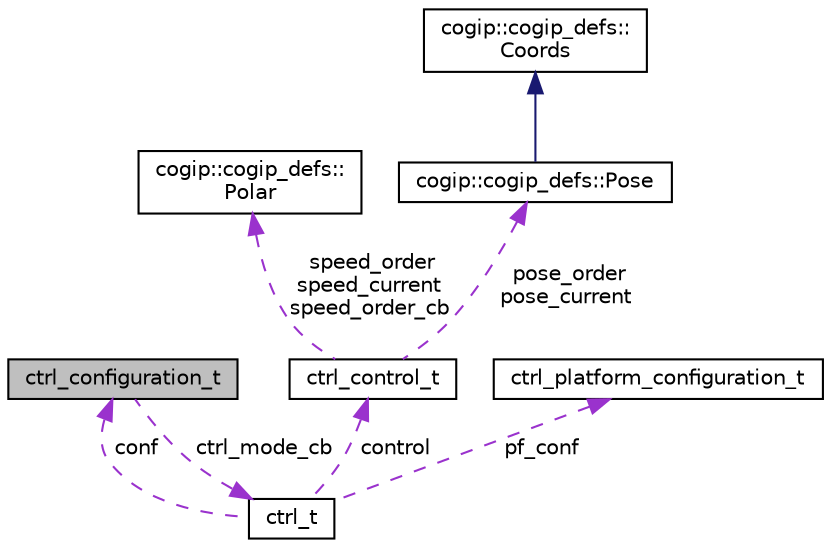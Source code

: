 digraph "ctrl_configuration_t"
{
 // LATEX_PDF_SIZE
  bgcolor="transparent";
  edge [fontname="Helvetica",fontsize="10",labelfontname="Helvetica",labelfontsize="10"];
  node [fontname="Helvetica",fontsize="10",shape=record];
  Node1 [label="ctrl_configuration_t",height=0.2,width=0.4,color="black", fillcolor="grey75", style="filled", fontcolor="black",tooltip="Controller modes callbacks definitions."];
  Node2 -> Node1 [dir="back",color="darkorchid3",fontsize="10",style="dashed",label=" ctrl_mode_cb" ,fontname="Helvetica"];
  Node2 [label="ctrl_t",height=0.2,width=0.4,color="black",URL="$structctrl__t.html",tooltip="Controller default definition."];
  Node3 -> Node2 [dir="back",color="darkorchid3",fontsize="10",style="dashed",label=" control" ,fontname="Helvetica"];
  Node3 [label="ctrl_control_t",height=0.2,width=0.4,color="black",URL="$structctrl__control__t.html",tooltip="Controller general structure."];
  Node4 -> Node3 [dir="back",color="darkorchid3",fontsize="10",style="dashed",label=" speed_order\nspeed_current\nspeed_order_cb" ,fontname="Helvetica"];
  Node4 [label="cogip::cogip_defs::\lPolar",height=0.2,width=0.4,color="black",URL="$classcogip_1_1cogip__defs_1_1Polar.html",tooltip="Polar coordinate."];
  Node5 -> Node3 [dir="back",color="darkorchid3",fontsize="10",style="dashed",label=" pose_order\npose_current" ,fontname="Helvetica"];
  Node5 [label="cogip::cogip_defs::Pose",height=0.2,width=0.4,color="black",URL="$classcogip_1_1cogip__defs_1_1Pose.html",tooltip="A robot position."];
  Node6 -> Node5 [dir="back",color="midnightblue",fontsize="10",style="solid",fontname="Helvetica"];
  Node6 [label="cogip::cogip_defs::\lCoords",height=0.2,width=0.4,color="black",URL="$classcogip_1_1cogip__defs_1_1Coords.html",tooltip="Absolute coordinates along X and Y axis."];
  Node7 -> Node2 [dir="back",color="darkorchid3",fontsize="10",style="dashed",label=" pf_conf" ,fontname="Helvetica"];
  Node7 [label="ctrl_platform_configuration_t",height=0.2,width=0.4,color="black",URL="$structctrl__platform__configuration__t.html",tooltip="Controllers pre and post callbacks for each mode."];
  Node1 -> Node2 [dir="back",color="darkorchid3",fontsize="10",style="dashed",label=" conf" ,fontname="Helvetica"];
}

